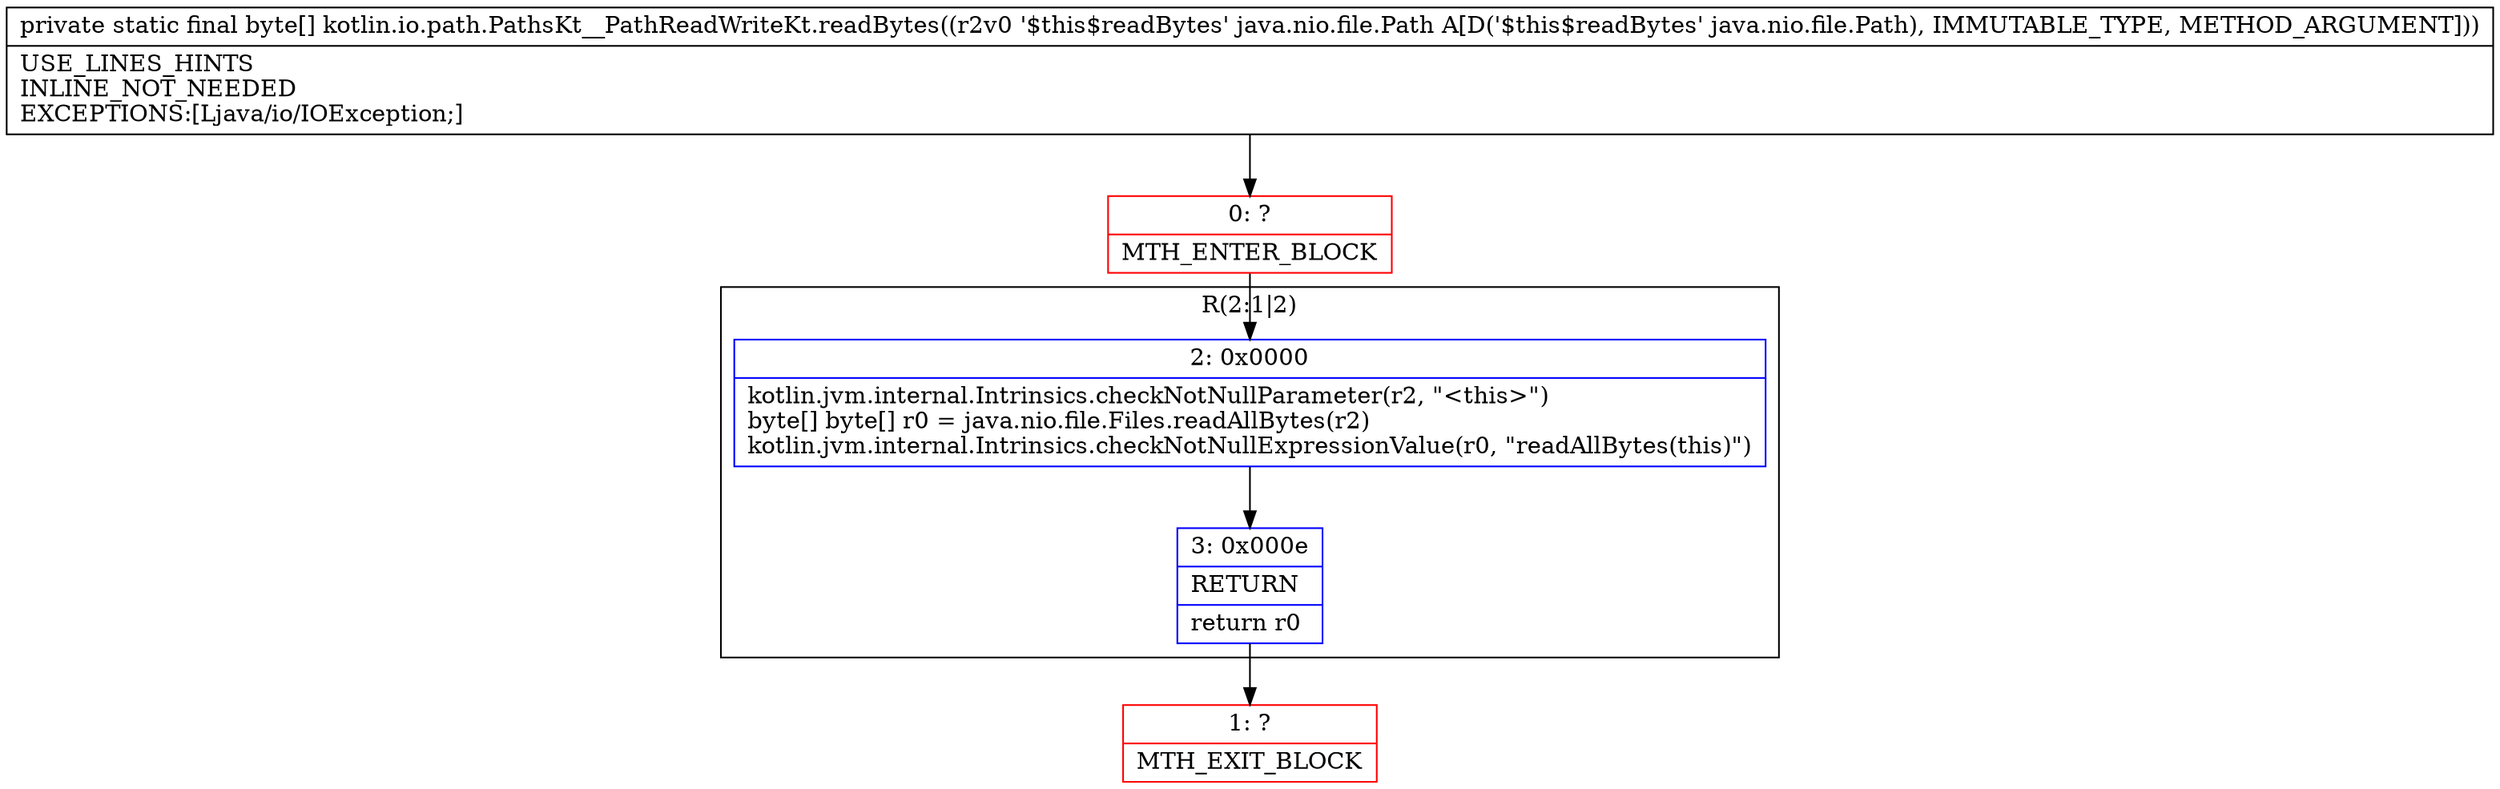 digraph "CFG forkotlin.io.path.PathsKt__PathReadWriteKt.readBytes(Ljava\/nio\/file\/Path;)[B" {
subgraph cluster_Region_416767200 {
label = "R(2:1|2)";
node [shape=record,color=blue];
Node_2 [shape=record,label="{2\:\ 0x0000|kotlin.jvm.internal.Intrinsics.checkNotNullParameter(r2, \"\<this\>\")\lbyte[] byte[] r0 = java.nio.file.Files.readAllBytes(r2)\lkotlin.jvm.internal.Intrinsics.checkNotNullExpressionValue(r0, \"readAllBytes(this)\")\l}"];
Node_3 [shape=record,label="{3\:\ 0x000e|RETURN\l|return r0\l}"];
}
Node_0 [shape=record,color=red,label="{0\:\ ?|MTH_ENTER_BLOCK\l}"];
Node_1 [shape=record,color=red,label="{1\:\ ?|MTH_EXIT_BLOCK\l}"];
MethodNode[shape=record,label="{private static final byte[] kotlin.io.path.PathsKt__PathReadWriteKt.readBytes((r2v0 '$this$readBytes' java.nio.file.Path A[D('$this$readBytes' java.nio.file.Path), IMMUTABLE_TYPE, METHOD_ARGUMENT]))  | USE_LINES_HINTS\lINLINE_NOT_NEEDED\lEXCEPTIONS:[Ljava\/io\/IOException;]\l}"];
MethodNode -> Node_0;Node_2 -> Node_3;
Node_3 -> Node_1;
Node_0 -> Node_2;
}

